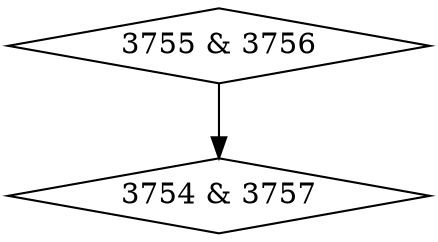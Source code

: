 digraph {
0 [label = "3754 & 3757", shape = diamond];
1 [label = "3755 & 3756", shape = diamond];
1->0;
}
